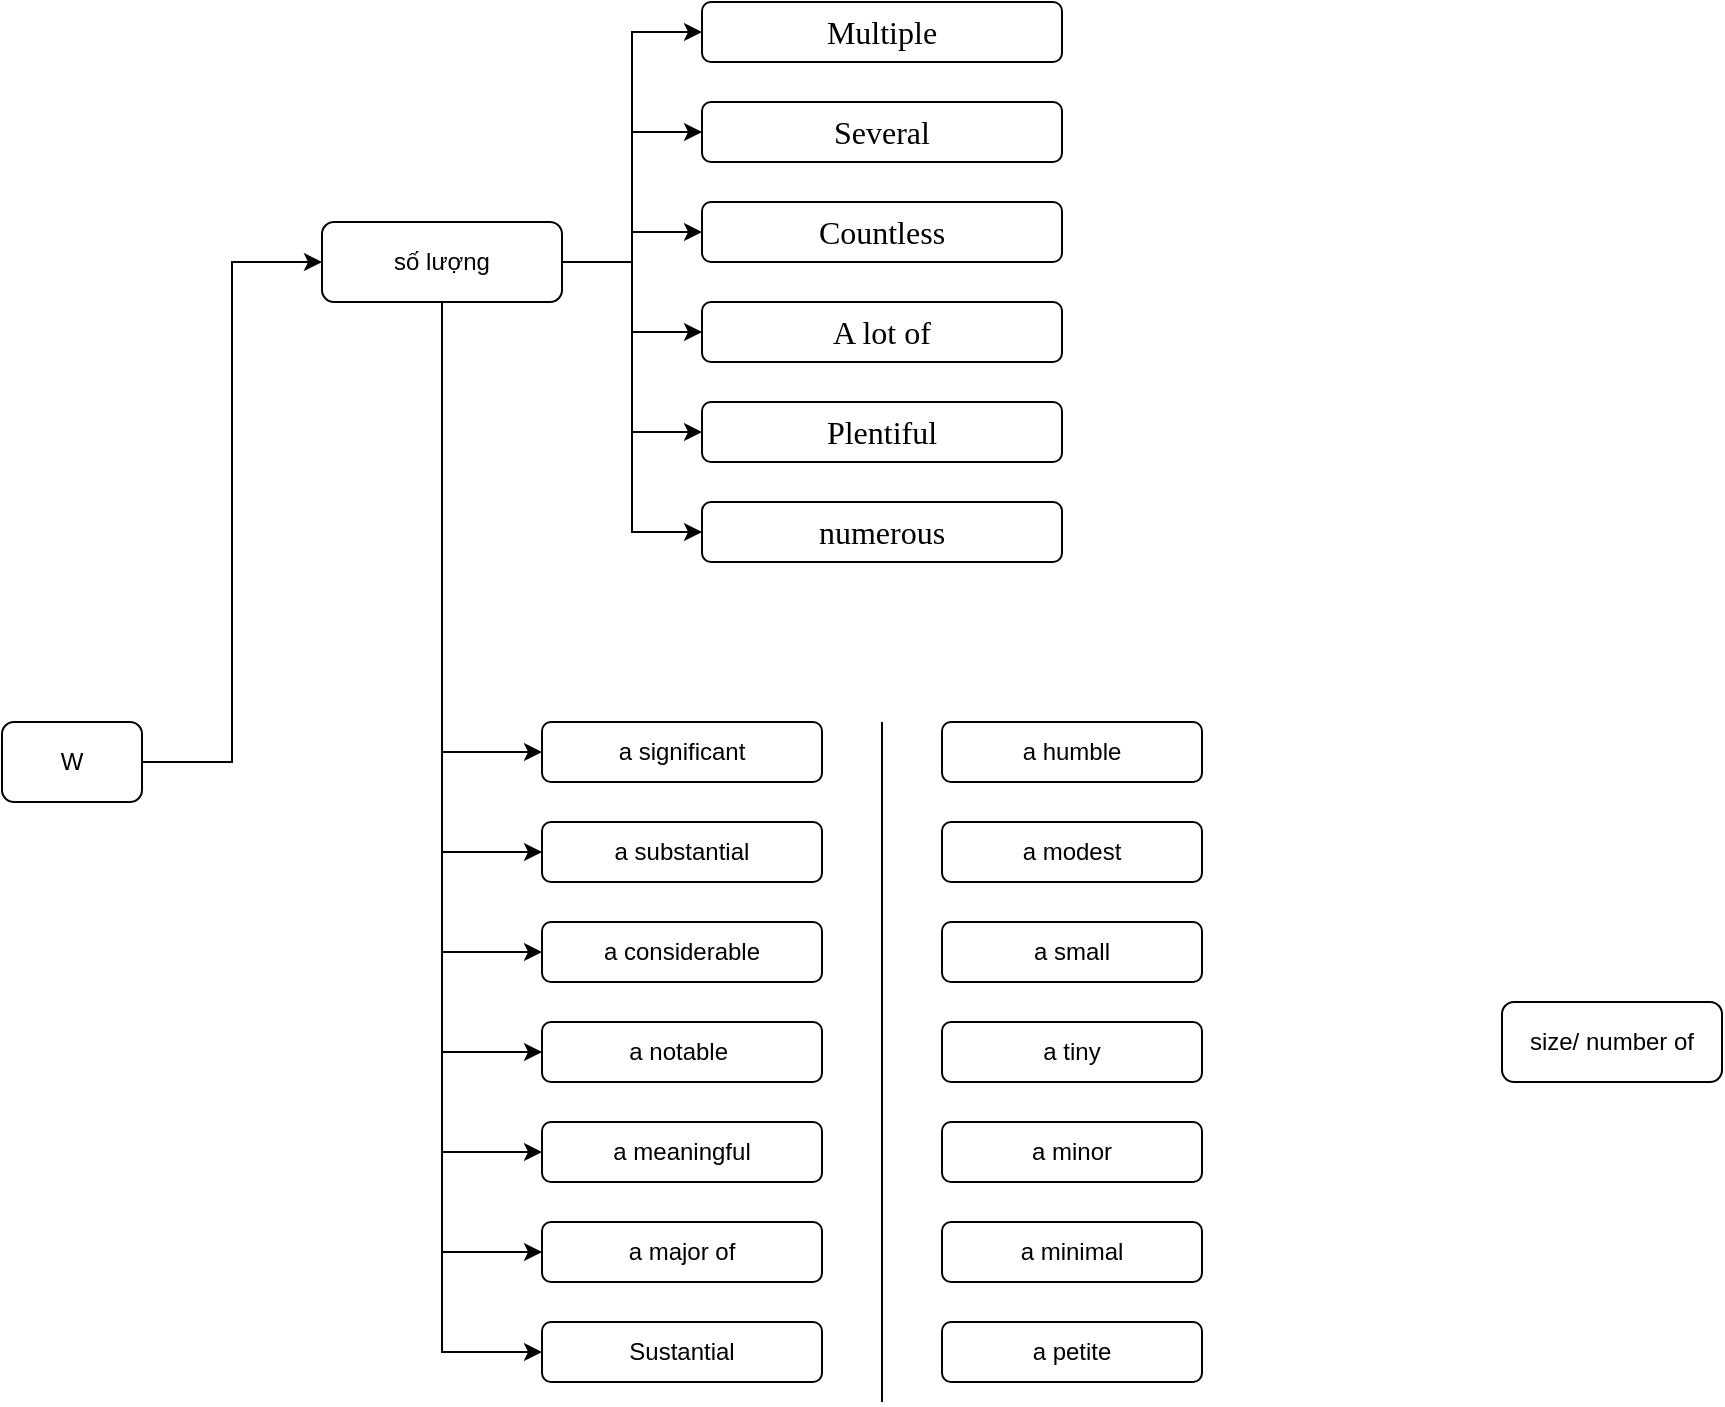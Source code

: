 <mxfile version="24.7.8">
  <diagram name="Page-1" id="sN3-TVmw-VkgKIQ1xaFL">
    <mxGraphModel dx="672" dy="1599" grid="1" gridSize="10" guides="1" tooltips="1" connect="1" arrows="1" fold="1" page="1" pageScale="1" pageWidth="850" pageHeight="1100" math="0" shadow="0">
      <root>
        <mxCell id="0" />
        <mxCell id="1" parent="0" />
        <mxCell id="DcR44w3G1cL8Pcj8aub1-4" style="edgeStyle=orthogonalEdgeStyle;rounded=0;orthogonalLoop=1;jettySize=auto;html=1;entryX=0;entryY=0.5;entryDx=0;entryDy=0;" edge="1" parent="1" source="DcR44w3G1cL8Pcj8aub1-2" target="DcR44w3G1cL8Pcj8aub1-3">
          <mxGeometry relative="1" as="geometry" />
        </mxCell>
        <mxCell id="DcR44w3G1cL8Pcj8aub1-2" value="W" style="rounded=1;whiteSpace=wrap;html=1;" vertex="1" parent="1">
          <mxGeometry x="450" y="320" width="70" height="40" as="geometry" />
        </mxCell>
        <mxCell id="DcR44w3G1cL8Pcj8aub1-13" style="edgeStyle=orthogonalEdgeStyle;rounded=0;orthogonalLoop=1;jettySize=auto;html=1;entryX=0;entryY=0.5;entryDx=0;entryDy=0;" edge="1" parent="1" source="DcR44w3G1cL8Pcj8aub1-3" target="DcR44w3G1cL8Pcj8aub1-5">
          <mxGeometry relative="1" as="geometry" />
        </mxCell>
        <mxCell id="DcR44w3G1cL8Pcj8aub1-14" style="edgeStyle=orthogonalEdgeStyle;rounded=0;orthogonalLoop=1;jettySize=auto;html=1;entryX=0;entryY=0.5;entryDx=0;entryDy=0;" edge="1" parent="1" source="DcR44w3G1cL8Pcj8aub1-3" target="DcR44w3G1cL8Pcj8aub1-7">
          <mxGeometry relative="1" as="geometry" />
        </mxCell>
        <mxCell id="DcR44w3G1cL8Pcj8aub1-15" style="edgeStyle=orthogonalEdgeStyle;rounded=0;orthogonalLoop=1;jettySize=auto;html=1;" edge="1" parent="1" source="DcR44w3G1cL8Pcj8aub1-3" target="DcR44w3G1cL8Pcj8aub1-9">
          <mxGeometry relative="1" as="geometry" />
        </mxCell>
        <mxCell id="DcR44w3G1cL8Pcj8aub1-16" style="edgeStyle=orthogonalEdgeStyle;rounded=0;orthogonalLoop=1;jettySize=auto;html=1;entryX=0;entryY=0.5;entryDx=0;entryDy=0;" edge="1" parent="1" source="DcR44w3G1cL8Pcj8aub1-3" target="DcR44w3G1cL8Pcj8aub1-10">
          <mxGeometry relative="1" as="geometry" />
        </mxCell>
        <mxCell id="DcR44w3G1cL8Pcj8aub1-17" style="edgeStyle=orthogonalEdgeStyle;rounded=0;orthogonalLoop=1;jettySize=auto;html=1;entryX=0;entryY=0.5;entryDx=0;entryDy=0;" edge="1" parent="1" source="DcR44w3G1cL8Pcj8aub1-3" target="DcR44w3G1cL8Pcj8aub1-11">
          <mxGeometry relative="1" as="geometry" />
        </mxCell>
        <mxCell id="DcR44w3G1cL8Pcj8aub1-18" style="edgeStyle=orthogonalEdgeStyle;rounded=0;orthogonalLoop=1;jettySize=auto;html=1;entryX=0;entryY=0.5;entryDx=0;entryDy=0;" edge="1" parent="1" source="DcR44w3G1cL8Pcj8aub1-3" target="DcR44w3G1cL8Pcj8aub1-12">
          <mxGeometry relative="1" as="geometry" />
        </mxCell>
        <mxCell id="DcR44w3G1cL8Pcj8aub1-19" style="edgeStyle=orthogonalEdgeStyle;rounded=0;orthogonalLoop=1;jettySize=auto;html=1;entryX=0;entryY=0.5;entryDx=0;entryDy=0;" edge="1" parent="1" source="DcR44w3G1cL8Pcj8aub1-3" target="DcR44w3G1cL8Pcj8aub1-20">
          <mxGeometry relative="1" as="geometry">
            <mxPoint x="710" y="320" as="targetPoint" />
            <Array as="points">
              <mxPoint x="670" y="335" />
            </Array>
          </mxGeometry>
        </mxCell>
        <mxCell id="DcR44w3G1cL8Pcj8aub1-27" style="edgeStyle=orthogonalEdgeStyle;rounded=0;orthogonalLoop=1;jettySize=auto;html=1;entryX=0;entryY=0.5;entryDx=0;entryDy=0;" edge="1" parent="1" source="DcR44w3G1cL8Pcj8aub1-3" target="DcR44w3G1cL8Pcj8aub1-21">
          <mxGeometry relative="1" as="geometry" />
        </mxCell>
        <mxCell id="DcR44w3G1cL8Pcj8aub1-28" style="edgeStyle=orthogonalEdgeStyle;rounded=0;orthogonalLoop=1;jettySize=auto;html=1;entryX=0;entryY=0.5;entryDx=0;entryDy=0;" edge="1" parent="1" source="DcR44w3G1cL8Pcj8aub1-3" target="DcR44w3G1cL8Pcj8aub1-22">
          <mxGeometry relative="1" as="geometry" />
        </mxCell>
        <mxCell id="DcR44w3G1cL8Pcj8aub1-29" style="edgeStyle=orthogonalEdgeStyle;rounded=0;orthogonalLoop=1;jettySize=auto;html=1;entryX=0;entryY=0.5;entryDx=0;entryDy=0;" edge="1" parent="1" source="DcR44w3G1cL8Pcj8aub1-3" target="DcR44w3G1cL8Pcj8aub1-23">
          <mxGeometry relative="1" as="geometry" />
        </mxCell>
        <mxCell id="DcR44w3G1cL8Pcj8aub1-30" style="edgeStyle=orthogonalEdgeStyle;rounded=0;orthogonalLoop=1;jettySize=auto;html=1;entryX=0;entryY=0.5;entryDx=0;entryDy=0;" edge="1" parent="1" source="DcR44w3G1cL8Pcj8aub1-3" target="DcR44w3G1cL8Pcj8aub1-24">
          <mxGeometry relative="1" as="geometry" />
        </mxCell>
        <mxCell id="DcR44w3G1cL8Pcj8aub1-31" style="edgeStyle=orthogonalEdgeStyle;rounded=0;orthogonalLoop=1;jettySize=auto;html=1;entryX=0;entryY=0.5;entryDx=0;entryDy=0;" edge="1" parent="1" source="DcR44w3G1cL8Pcj8aub1-3" target="DcR44w3G1cL8Pcj8aub1-25">
          <mxGeometry relative="1" as="geometry" />
        </mxCell>
        <mxCell id="DcR44w3G1cL8Pcj8aub1-32" style="edgeStyle=orthogonalEdgeStyle;rounded=0;orthogonalLoop=1;jettySize=auto;html=1;entryX=0;entryY=0.5;entryDx=0;entryDy=0;" edge="1" parent="1" source="DcR44w3G1cL8Pcj8aub1-3" target="DcR44w3G1cL8Pcj8aub1-26">
          <mxGeometry relative="1" as="geometry" />
        </mxCell>
        <mxCell id="DcR44w3G1cL8Pcj8aub1-3" value="số lượng" style="rounded=1;whiteSpace=wrap;html=1;" vertex="1" parent="1">
          <mxGeometry x="610" y="70" width="120" height="40" as="geometry" />
        </mxCell>
        <mxCell id="DcR44w3G1cL8Pcj8aub1-5" value="&lt;span style=&quot;caret-color: rgb(0, 0, 0); font-family: -webkit-standard; font-size: medium; text-align: start;&quot;&gt;Multiple&lt;/span&gt;" style="rounded=1;whiteSpace=wrap;html=1;" vertex="1" parent="1">
          <mxGeometry x="800" y="-40" width="180" height="30" as="geometry" />
        </mxCell>
        <mxCell id="DcR44w3G1cL8Pcj8aub1-7" value="&lt;span style=&quot;caret-color: rgb(0, 0, 0); font-family: -webkit-standard; font-size: medium; text-align: start;&quot;&gt;Several&lt;/span&gt;" style="rounded=1;whiteSpace=wrap;html=1;" vertex="1" parent="1">
          <mxGeometry x="800" y="10" width="180" height="30" as="geometry" />
        </mxCell>
        <mxCell id="DcR44w3G1cL8Pcj8aub1-9" value="&lt;span style=&quot;caret-color: rgb(0, 0, 0); font-family: -webkit-standard; font-size: medium; text-align: start;&quot;&gt;Countless&lt;/span&gt;" style="rounded=1;whiteSpace=wrap;html=1;" vertex="1" parent="1">
          <mxGeometry x="800" y="60" width="180" height="30" as="geometry" />
        </mxCell>
        <mxCell id="DcR44w3G1cL8Pcj8aub1-10" value="&lt;span style=&quot;caret-color: rgb(0, 0, 0); font-family: -webkit-standard; font-size: medium; text-align: start;&quot;&gt;A lot of&lt;/span&gt;" style="rounded=1;whiteSpace=wrap;html=1;" vertex="1" parent="1">
          <mxGeometry x="800" y="110" width="180" height="30" as="geometry" />
        </mxCell>
        <mxCell id="DcR44w3G1cL8Pcj8aub1-11" value="&lt;span style=&quot;caret-color: rgb(0, 0, 0); font-family: -webkit-standard; font-size: medium; text-align: start;&quot;&gt;Plentiful&lt;/span&gt;" style="rounded=1;whiteSpace=wrap;html=1;" vertex="1" parent="1">
          <mxGeometry x="800" y="160" width="180" height="30" as="geometry" />
        </mxCell>
        <mxCell id="DcR44w3G1cL8Pcj8aub1-12" value="&lt;span style=&quot;caret-color: rgb(0, 0, 0); font-family: -webkit-standard; font-size: medium; text-align: start;&quot;&gt;numerous&lt;/span&gt;" style="rounded=1;whiteSpace=wrap;html=1;" vertex="1" parent="1">
          <mxGeometry x="800" y="210" width="180" height="30" as="geometry" />
        </mxCell>
        <mxCell id="DcR44w3G1cL8Pcj8aub1-20" value="a significant" style="rounded=1;whiteSpace=wrap;html=1;" vertex="1" parent="1">
          <mxGeometry x="720" y="320" width="140" height="30" as="geometry" />
        </mxCell>
        <mxCell id="DcR44w3G1cL8Pcj8aub1-21" value="a substantial" style="rounded=1;whiteSpace=wrap;html=1;" vertex="1" parent="1">
          <mxGeometry x="720" y="370" width="140" height="30" as="geometry" />
        </mxCell>
        <mxCell id="DcR44w3G1cL8Pcj8aub1-22" value="a considerable" style="rounded=1;whiteSpace=wrap;html=1;" vertex="1" parent="1">
          <mxGeometry x="720" y="420" width="140" height="30" as="geometry" />
        </mxCell>
        <mxCell id="DcR44w3G1cL8Pcj8aub1-23" value="a notable&amp;nbsp;" style="rounded=1;whiteSpace=wrap;html=1;" vertex="1" parent="1">
          <mxGeometry x="720" y="470" width="140" height="30" as="geometry" />
        </mxCell>
        <mxCell id="DcR44w3G1cL8Pcj8aub1-24" value="a meaningful" style="rounded=1;whiteSpace=wrap;html=1;" vertex="1" parent="1">
          <mxGeometry x="720" y="520" width="140" height="30" as="geometry" />
        </mxCell>
        <mxCell id="DcR44w3G1cL8Pcj8aub1-25" value="a major of" style="rounded=1;whiteSpace=wrap;html=1;" vertex="1" parent="1">
          <mxGeometry x="720" y="570" width="140" height="30" as="geometry" />
        </mxCell>
        <mxCell id="DcR44w3G1cL8Pcj8aub1-26" value="Sustantial" style="rounded=1;whiteSpace=wrap;html=1;" vertex="1" parent="1">
          <mxGeometry x="720" y="620" width="140" height="30" as="geometry" />
        </mxCell>
        <mxCell id="DcR44w3G1cL8Pcj8aub1-33" value="size/ number of" style="rounded=1;whiteSpace=wrap;html=1;" vertex="1" parent="1">
          <mxGeometry x="1200" y="460" width="110" height="40" as="geometry" />
        </mxCell>
        <mxCell id="DcR44w3G1cL8Pcj8aub1-34" value="" style="endArrow=none;html=1;rounded=0;" edge="1" parent="1">
          <mxGeometry width="50" height="50" relative="1" as="geometry">
            <mxPoint x="890" y="660" as="sourcePoint" />
            <mxPoint x="890" y="320" as="targetPoint" />
          </mxGeometry>
        </mxCell>
        <mxCell id="DcR44w3G1cL8Pcj8aub1-36" value="a humble" style="rounded=1;whiteSpace=wrap;html=1;" vertex="1" parent="1">
          <mxGeometry x="920" y="320" width="130" height="30" as="geometry" />
        </mxCell>
        <mxCell id="DcR44w3G1cL8Pcj8aub1-37" value="a modest" style="rounded=1;whiteSpace=wrap;html=1;" vertex="1" parent="1">
          <mxGeometry x="920" y="370" width="130" height="30" as="geometry" />
        </mxCell>
        <mxCell id="DcR44w3G1cL8Pcj8aub1-38" value="a small" style="rounded=1;whiteSpace=wrap;html=1;" vertex="1" parent="1">
          <mxGeometry x="920" y="420" width="130" height="30" as="geometry" />
        </mxCell>
        <mxCell id="DcR44w3G1cL8Pcj8aub1-39" value="a tiny" style="rounded=1;whiteSpace=wrap;html=1;" vertex="1" parent="1">
          <mxGeometry x="920" y="470" width="130" height="30" as="geometry" />
        </mxCell>
        <mxCell id="DcR44w3G1cL8Pcj8aub1-40" value="a minor" style="rounded=1;whiteSpace=wrap;html=1;" vertex="1" parent="1">
          <mxGeometry x="920" y="520" width="130" height="30" as="geometry" />
        </mxCell>
        <mxCell id="DcR44w3G1cL8Pcj8aub1-41" value="a minimal" style="rounded=1;whiteSpace=wrap;html=1;" vertex="1" parent="1">
          <mxGeometry x="920" y="570" width="130" height="30" as="geometry" />
        </mxCell>
        <mxCell id="DcR44w3G1cL8Pcj8aub1-42" value="a petite" style="rounded=1;whiteSpace=wrap;html=1;" vertex="1" parent="1">
          <mxGeometry x="920" y="620" width="130" height="30" as="geometry" />
        </mxCell>
      </root>
    </mxGraphModel>
  </diagram>
</mxfile>
